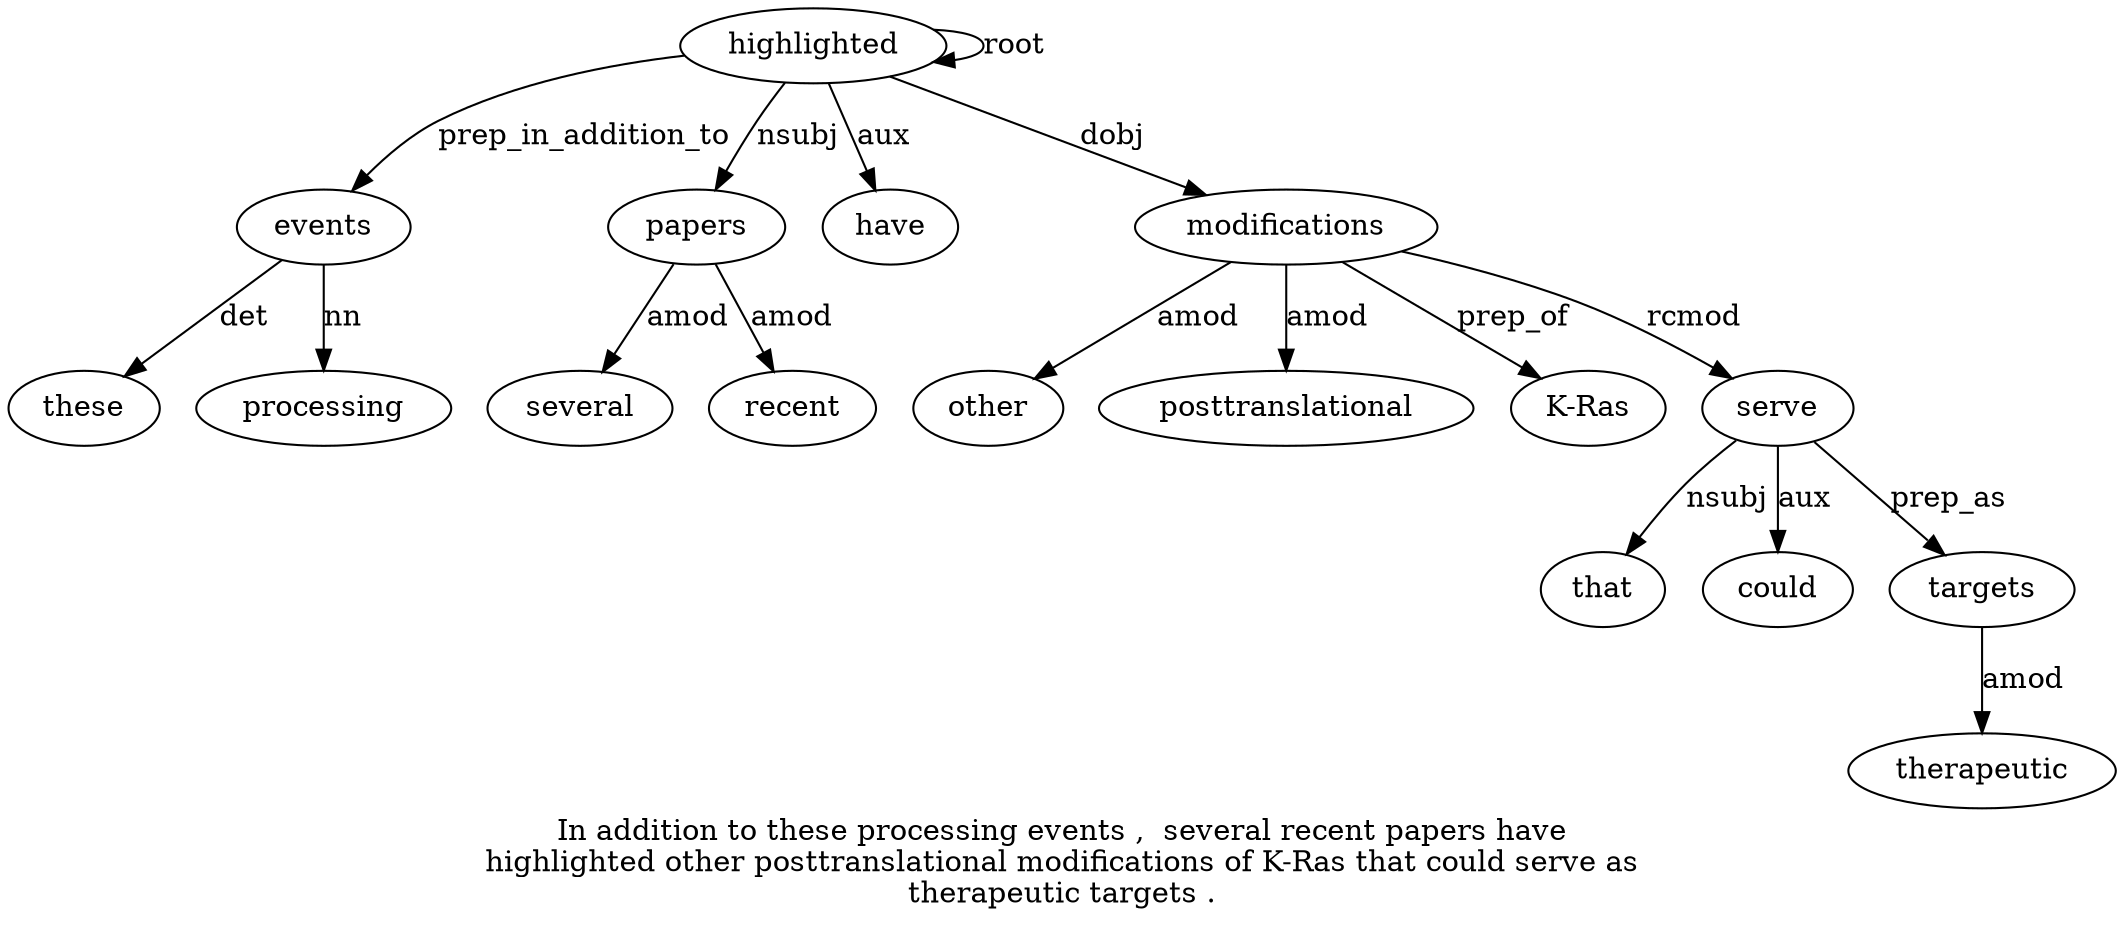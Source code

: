 digraph "In addition to these processing events ,  several recent papers have highlighted other posttranslational modifications of K-Ras that could serve as therapeutic targets ." {
label="In addition to these processing events ,  several recent papers have
highlighted other posttranslational modifications of K-Ras that could serve as
therapeutic targets .";
events6 [style=filled, fillcolor=white, label=events];
these4 [style=filled, fillcolor=white, label=these];
events6 -> these4  [label=det];
processing5 [style=filled, fillcolor=white, label=processing];
events6 -> processing5  [label=nn];
highlighted12 [style=filled, fillcolor=white, label=highlighted];
highlighted12 -> events6  [label=prep_in_addition_to];
papers10 [style=filled, fillcolor=white, label=papers];
several8 [style=filled, fillcolor=white, label=several];
papers10 -> several8  [label=amod];
recent9 [style=filled, fillcolor=white, label=recent];
papers10 -> recent9  [label=amod];
highlighted12 -> papers10  [label=nsubj];
have11 [style=filled, fillcolor=white, label=have];
highlighted12 -> have11  [label=aux];
highlighted12 -> highlighted12  [label=root];
modifications15 [style=filled, fillcolor=white, label=modifications];
other13 [style=filled, fillcolor=white, label=other];
modifications15 -> other13  [label=amod];
posttranslational14 [style=filled, fillcolor=white, label=posttranslational];
modifications15 -> posttranslational14  [label=amod];
highlighted12 -> modifications15  [label=dobj];
"K-Ras17" [style=filled, fillcolor=white, label="K-Ras"];
modifications15 -> "K-Ras17"  [label=prep_of];
serve20 [style=filled, fillcolor=white, label=serve];
that18 [style=filled, fillcolor=white, label=that];
serve20 -> that18  [label=nsubj];
could19 [style=filled, fillcolor=white, label=could];
serve20 -> could19  [label=aux];
modifications15 -> serve20  [label=rcmod];
targets23 [style=filled, fillcolor=white, label=targets];
therapeutic22 [style=filled, fillcolor=white, label=therapeutic];
targets23 -> therapeutic22  [label=amod];
serve20 -> targets23  [label=prep_as];
}
